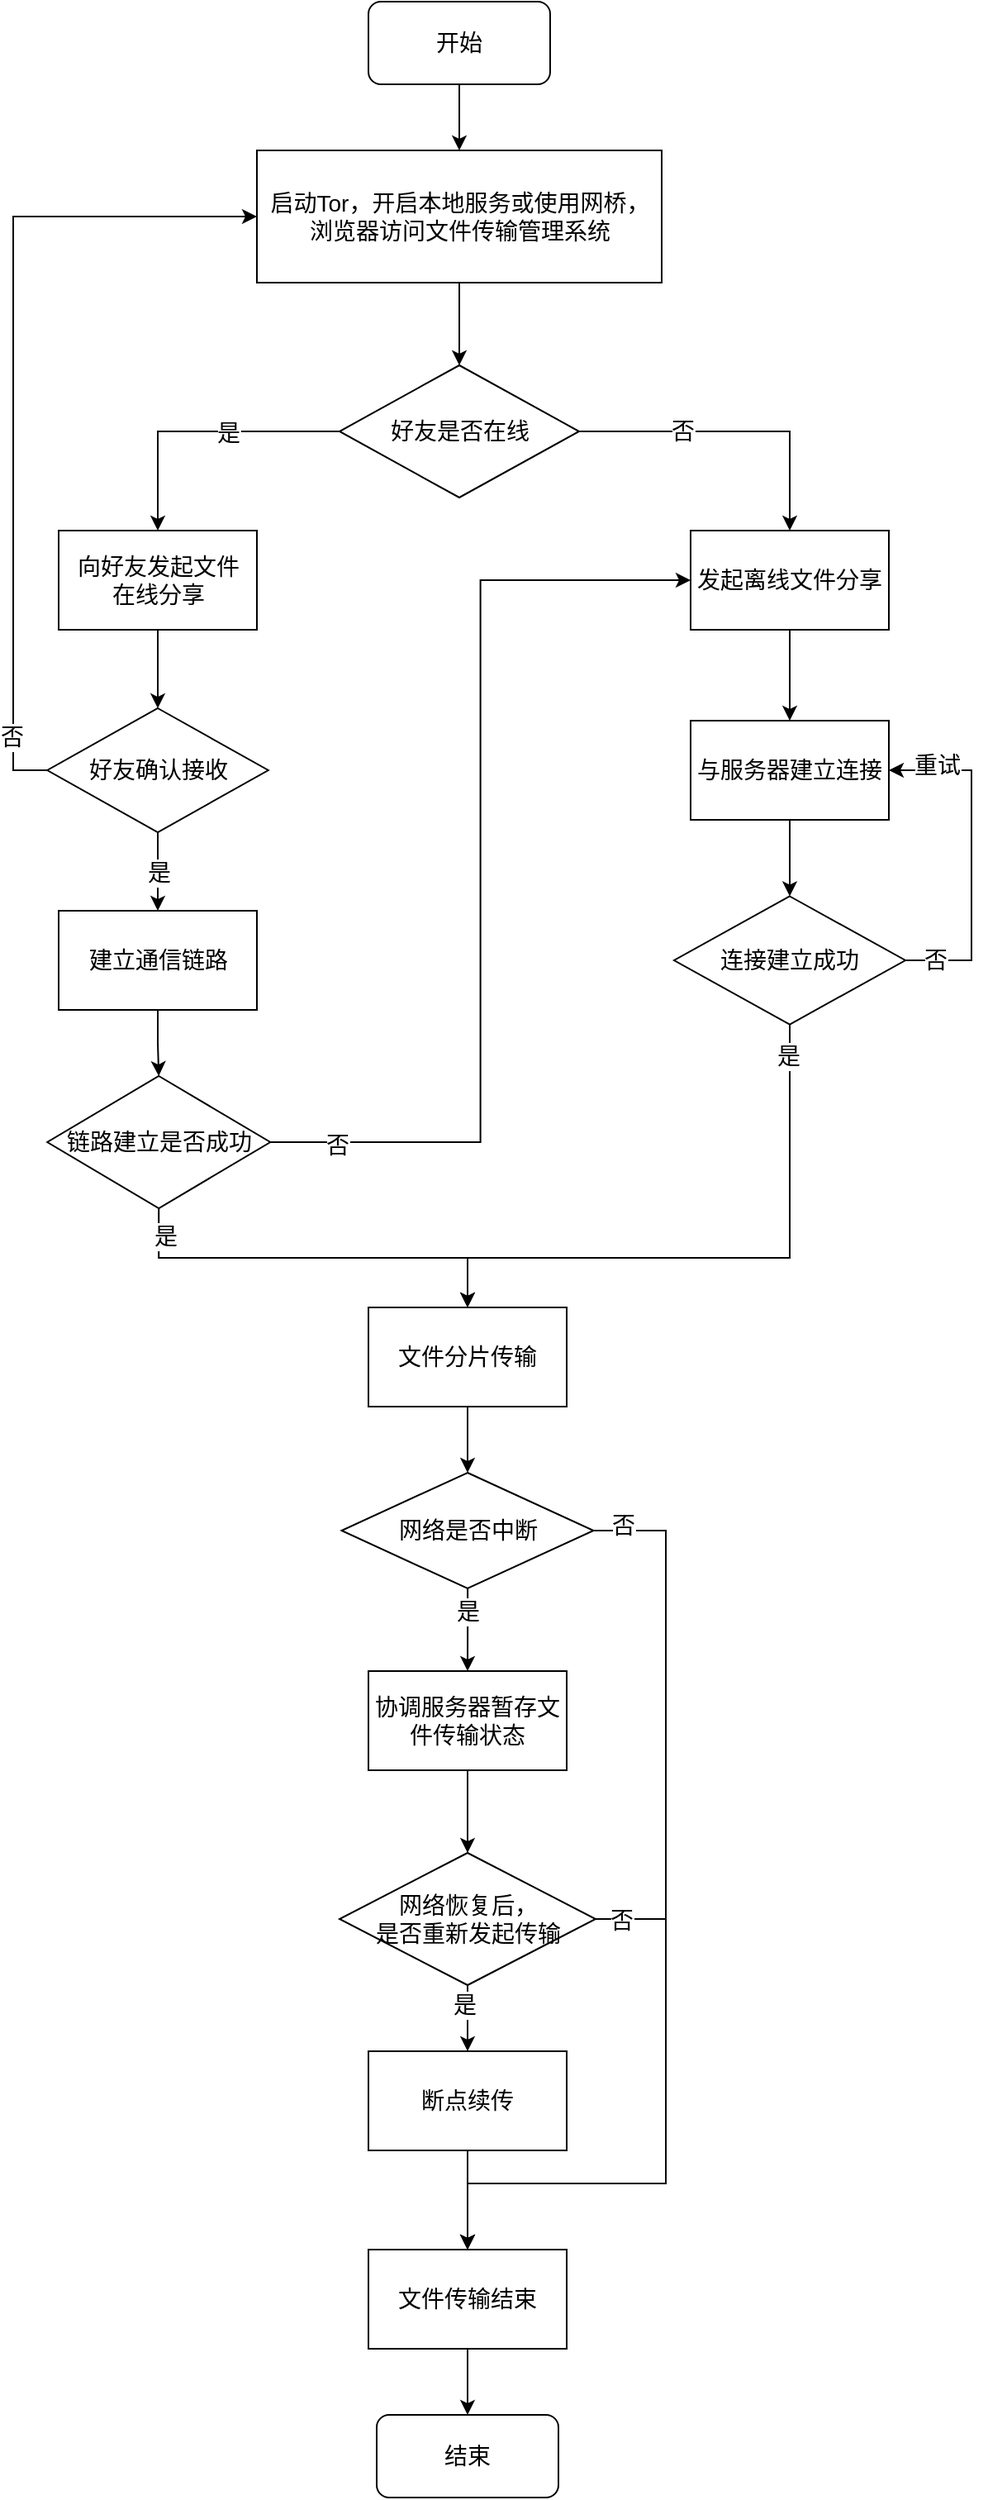<mxfile version="14.5.10" type="github">
  <diagram id="kkxicVWJ4khZdMPzZSkg" name="Page-1">
    <mxGraphModel dx="910" dy="591" grid="1" gridSize="10" guides="1" tooltips="1" connect="1" arrows="1" fold="1" page="1" pageScale="1" pageWidth="1654" pageHeight="2336" math="0" shadow="0">
      <root>
        <mxCell id="0" />
        <mxCell id="1" parent="0" />
        <mxCell id="E08MiePJ2XD23bQXPZum-11" value="" style="edgeStyle=orthogonalEdgeStyle;rounded=0;orthogonalLoop=1;jettySize=auto;html=1;fontSize=14;" edge="1" parent="1" source="E08MiePJ2XD23bQXPZum-1" target="E08MiePJ2XD23bQXPZum-10">
          <mxGeometry relative="1" as="geometry" />
        </mxCell>
        <mxCell id="E08MiePJ2XD23bQXPZum-1" value="开始" style="rounded=1;whiteSpace=wrap;html=1;fontSize=14;" vertex="1" parent="1">
          <mxGeometry x="375" y="80" width="110" height="50" as="geometry" />
        </mxCell>
        <mxCell id="E08MiePJ2XD23bQXPZum-13" value="" style="edgeStyle=orthogonalEdgeStyle;rounded=0;orthogonalLoop=1;jettySize=auto;html=1;fontSize=14;" edge="1" parent="1" source="E08MiePJ2XD23bQXPZum-10" target="E08MiePJ2XD23bQXPZum-12">
          <mxGeometry relative="1" as="geometry" />
        </mxCell>
        <mxCell id="E08MiePJ2XD23bQXPZum-10" value="启动Tor，开启本地服务或使用网桥，&lt;br&gt;浏览器访问文件传输管理系统" style="rounded=0;whiteSpace=wrap;html=1;fontSize=14;" vertex="1" parent="1">
          <mxGeometry x="307.5" y="170" width="245" height="80" as="geometry" />
        </mxCell>
        <mxCell id="E08MiePJ2XD23bQXPZum-15" value="" style="edgeStyle=orthogonalEdgeStyle;rounded=0;orthogonalLoop=1;jettySize=auto;html=1;fontSize=14;" edge="1" parent="1" source="E08MiePJ2XD23bQXPZum-12" target="E08MiePJ2XD23bQXPZum-14">
          <mxGeometry relative="1" as="geometry" />
        </mxCell>
        <mxCell id="E08MiePJ2XD23bQXPZum-16" value="是" style="edgeLabel;html=1;align=center;verticalAlign=middle;resizable=0;points=[];fontSize=14;" vertex="1" connectable="0" parent="E08MiePJ2XD23bQXPZum-15">
          <mxGeometry x="-0.2" y="1" relative="1" as="geometry">
            <mxPoint as="offset" />
          </mxGeometry>
        </mxCell>
        <mxCell id="E08MiePJ2XD23bQXPZum-19" value="" style="edgeStyle=orthogonalEdgeStyle;rounded=0;orthogonalLoop=1;jettySize=auto;html=1;fontSize=14;entryX=0.5;entryY=0;entryDx=0;entryDy=0;" edge="1" parent="1" source="E08MiePJ2XD23bQXPZum-12" target="E08MiePJ2XD23bQXPZum-18">
          <mxGeometry relative="1" as="geometry">
            <Array as="points">
              <mxPoint x="630" y="340" />
            </Array>
          </mxGeometry>
        </mxCell>
        <mxCell id="E08MiePJ2XD23bQXPZum-20" value="否" style="edgeLabel;html=1;align=center;verticalAlign=middle;resizable=0;points=[];fontSize=14;" vertex="1" connectable="0" parent="E08MiePJ2XD23bQXPZum-19">
          <mxGeometry x="-0.678" y="2" relative="1" as="geometry">
            <mxPoint x="32" y="2" as="offset" />
          </mxGeometry>
        </mxCell>
        <mxCell id="E08MiePJ2XD23bQXPZum-12" value="好友是否在线" style="rhombus;whiteSpace=wrap;html=1;rounded=0;fontSize=14;" vertex="1" parent="1">
          <mxGeometry x="357.5" y="300" width="145" height="80" as="geometry" />
        </mxCell>
        <mxCell id="E08MiePJ2XD23bQXPZum-22" value="" style="edgeStyle=orthogonalEdgeStyle;rounded=0;orthogonalLoop=1;jettySize=auto;html=1;fontSize=14;" edge="1" parent="1" source="E08MiePJ2XD23bQXPZum-14" target="E08MiePJ2XD23bQXPZum-21">
          <mxGeometry relative="1" as="geometry" />
        </mxCell>
        <mxCell id="E08MiePJ2XD23bQXPZum-14" value="向好友发起文件&lt;br&gt;在线分享" style="rounded=0;whiteSpace=wrap;html=1;fontSize=14;" vertex="1" parent="1">
          <mxGeometry x="187.5" y="400" width="120" height="60" as="geometry" />
        </mxCell>
        <mxCell id="E08MiePJ2XD23bQXPZum-32" value="" style="edgeStyle=orthogonalEdgeStyle;rounded=0;orthogonalLoop=1;jettySize=auto;html=1;fontSize=14;" edge="1" parent="1" source="E08MiePJ2XD23bQXPZum-18" target="E08MiePJ2XD23bQXPZum-31">
          <mxGeometry relative="1" as="geometry" />
        </mxCell>
        <mxCell id="E08MiePJ2XD23bQXPZum-18" value="发起离线文件分享" style="whiteSpace=wrap;html=1;rounded=0;fontSize=14;" vertex="1" parent="1">
          <mxGeometry x="570" y="400" width="120" height="60" as="geometry" />
        </mxCell>
        <mxCell id="E08MiePJ2XD23bQXPZum-24" value="是" style="edgeStyle=orthogonalEdgeStyle;rounded=0;orthogonalLoop=1;jettySize=auto;html=1;fontSize=14;" edge="1" parent="1" source="E08MiePJ2XD23bQXPZum-21" target="E08MiePJ2XD23bQXPZum-23">
          <mxGeometry relative="1" as="geometry" />
        </mxCell>
        <mxCell id="E08MiePJ2XD23bQXPZum-67" style="edgeStyle=orthogonalEdgeStyle;rounded=0;orthogonalLoop=1;jettySize=auto;html=1;fontSize=14;entryX=0;entryY=0.5;entryDx=0;entryDy=0;" edge="1" parent="1" source="E08MiePJ2XD23bQXPZum-21" target="E08MiePJ2XD23bQXPZum-10">
          <mxGeometry relative="1" as="geometry">
            <mxPoint x="180" y="300" as="targetPoint" />
            <Array as="points">
              <mxPoint x="160" y="545" />
              <mxPoint x="160" y="210" />
            </Array>
          </mxGeometry>
        </mxCell>
        <mxCell id="E08MiePJ2XD23bQXPZum-68" value="否" style="edgeLabel;html=1;align=center;verticalAlign=middle;resizable=0;points=[];fontSize=14;" vertex="1" connectable="0" parent="E08MiePJ2XD23bQXPZum-67">
          <mxGeometry x="-0.839" y="1" relative="1" as="geometry">
            <mxPoint as="offset" />
          </mxGeometry>
        </mxCell>
        <mxCell id="E08MiePJ2XD23bQXPZum-21" value="好友确认接收" style="rhombus;whiteSpace=wrap;html=1;rounded=0;fontSize=14;" vertex="1" parent="1">
          <mxGeometry x="180.63" y="507.5" width="133.75" height="75" as="geometry" />
        </mxCell>
        <mxCell id="E08MiePJ2XD23bQXPZum-26" value="" style="edgeStyle=orthogonalEdgeStyle;rounded=0;orthogonalLoop=1;jettySize=auto;html=1;fontSize=14;" edge="1" parent="1" source="E08MiePJ2XD23bQXPZum-23" target="E08MiePJ2XD23bQXPZum-25">
          <mxGeometry relative="1" as="geometry" />
        </mxCell>
        <mxCell id="E08MiePJ2XD23bQXPZum-23" value="建立通信链路" style="whiteSpace=wrap;html=1;rounded=0;fontSize=14;" vertex="1" parent="1">
          <mxGeometry x="187.5" y="630" width="120" height="60" as="geometry" />
        </mxCell>
        <mxCell id="E08MiePJ2XD23bQXPZum-27" style="edgeStyle=orthogonalEdgeStyle;rounded=0;orthogonalLoop=1;jettySize=auto;html=1;entryX=0;entryY=0.5;entryDx=0;entryDy=0;fontSize=14;" edge="1" parent="1" source="E08MiePJ2XD23bQXPZum-25" target="E08MiePJ2XD23bQXPZum-18">
          <mxGeometry relative="1" as="geometry" />
        </mxCell>
        <mxCell id="E08MiePJ2XD23bQXPZum-28" value="否" style="edgeLabel;html=1;align=center;verticalAlign=middle;resizable=0;points=[];fontSize=14;" vertex="1" connectable="0" parent="E08MiePJ2XD23bQXPZum-27">
          <mxGeometry x="-0.866" y="-2" relative="1" as="geometry">
            <mxPoint as="offset" />
          </mxGeometry>
        </mxCell>
        <mxCell id="E08MiePJ2XD23bQXPZum-45" value="" style="edgeStyle=orthogonalEdgeStyle;rounded=0;orthogonalLoop=1;jettySize=auto;html=1;fontSize=14;entryX=0.5;entryY=0;entryDx=0;entryDy=0;" edge="1" parent="1" source="E08MiePJ2XD23bQXPZum-25" target="E08MiePJ2XD23bQXPZum-29">
          <mxGeometry relative="1" as="geometry">
            <Array as="points">
              <mxPoint x="248" y="840" />
              <mxPoint x="435" y="840" />
            </Array>
          </mxGeometry>
        </mxCell>
        <mxCell id="E08MiePJ2XD23bQXPZum-49" value="是" style="edgeLabel;html=1;align=center;verticalAlign=middle;resizable=0;points=[];fontSize=14;" vertex="1" connectable="0" parent="E08MiePJ2XD23bQXPZum-45">
          <mxGeometry x="-0.865" y="4" relative="1" as="geometry">
            <mxPoint as="offset" />
          </mxGeometry>
        </mxCell>
        <mxCell id="E08MiePJ2XD23bQXPZum-25" value="链路建立是否成功" style="rhombus;whiteSpace=wrap;html=1;rounded=0;fontSize=14;" vertex="1" parent="1">
          <mxGeometry x="180.63" y="730" width="135" height="80" as="geometry" />
        </mxCell>
        <mxCell id="E08MiePJ2XD23bQXPZum-42" value="" style="edgeStyle=orthogonalEdgeStyle;rounded=0;orthogonalLoop=1;jettySize=auto;html=1;fontSize=14;" edge="1" parent="1" source="E08MiePJ2XD23bQXPZum-29" target="E08MiePJ2XD23bQXPZum-41">
          <mxGeometry relative="1" as="geometry">
            <Array as="points">
              <mxPoint x="420" y="970" />
              <mxPoint x="420" y="970" />
            </Array>
          </mxGeometry>
        </mxCell>
        <mxCell id="E08MiePJ2XD23bQXPZum-29" value="文件分片传输" style="whiteSpace=wrap;html=1;rounded=0;fontSize=14;" vertex="1" parent="1">
          <mxGeometry x="375" y="870" width="120" height="60" as="geometry" />
        </mxCell>
        <mxCell id="E08MiePJ2XD23bQXPZum-34" value="" style="edgeStyle=orthogonalEdgeStyle;rounded=0;orthogonalLoop=1;jettySize=auto;html=1;fontSize=14;" edge="1" parent="1" source="E08MiePJ2XD23bQXPZum-31" target="E08MiePJ2XD23bQXPZum-33">
          <mxGeometry relative="1" as="geometry" />
        </mxCell>
        <mxCell id="E08MiePJ2XD23bQXPZum-31" value="与服务器建立连接" style="whiteSpace=wrap;html=1;rounded=0;fontSize=14;" vertex="1" parent="1">
          <mxGeometry x="570" y="515" width="120" height="60" as="geometry" />
        </mxCell>
        <mxCell id="E08MiePJ2XD23bQXPZum-35" style="edgeStyle=orthogonalEdgeStyle;rounded=0;orthogonalLoop=1;jettySize=auto;html=1;entryX=1;entryY=0.5;entryDx=0;entryDy=0;fontSize=14;" edge="1" parent="1" source="E08MiePJ2XD23bQXPZum-33" target="E08MiePJ2XD23bQXPZum-31">
          <mxGeometry relative="1" as="geometry">
            <Array as="points">
              <mxPoint x="740" y="660" />
              <mxPoint x="740" y="545" />
            </Array>
          </mxGeometry>
        </mxCell>
        <mxCell id="E08MiePJ2XD23bQXPZum-36" value="否" style="edgeLabel;html=1;align=center;verticalAlign=middle;resizable=0;points=[];fontSize=14;" vertex="1" connectable="0" parent="E08MiePJ2XD23bQXPZum-35">
          <mxGeometry x="-0.826" relative="1" as="geometry">
            <mxPoint as="offset" />
          </mxGeometry>
        </mxCell>
        <mxCell id="E08MiePJ2XD23bQXPZum-37" value="重试" style="edgeLabel;html=1;align=center;verticalAlign=middle;resizable=0;points=[];fontSize=14;" vertex="1" connectable="0" parent="E08MiePJ2XD23bQXPZum-35">
          <mxGeometry x="0.723" y="-3" relative="1" as="geometry">
            <mxPoint as="offset" />
          </mxGeometry>
        </mxCell>
        <mxCell id="E08MiePJ2XD23bQXPZum-48" style="edgeStyle=orthogonalEdgeStyle;rounded=0;orthogonalLoop=1;jettySize=auto;html=1;entryX=0.5;entryY=0;entryDx=0;entryDy=0;fontSize=14;" edge="1" parent="1" source="E08MiePJ2XD23bQXPZum-33" target="E08MiePJ2XD23bQXPZum-29">
          <mxGeometry relative="1" as="geometry">
            <Array as="points">
              <mxPoint x="630" y="840" />
              <mxPoint x="435" y="840" />
            </Array>
          </mxGeometry>
        </mxCell>
        <mxCell id="E08MiePJ2XD23bQXPZum-50" value="是" style="edgeLabel;html=1;align=center;verticalAlign=middle;resizable=0;points=[];fontSize=14;" vertex="1" connectable="0" parent="E08MiePJ2XD23bQXPZum-48">
          <mxGeometry x="-0.899" y="-1" relative="1" as="geometry">
            <mxPoint as="offset" />
          </mxGeometry>
        </mxCell>
        <mxCell id="E08MiePJ2XD23bQXPZum-33" value="连接建立成功" style="rhombus;whiteSpace=wrap;html=1;rounded=0;fontSize=14;" vertex="1" parent="1">
          <mxGeometry x="560" y="621.25" width="140" height="77.5" as="geometry" />
        </mxCell>
        <mxCell id="E08MiePJ2XD23bQXPZum-44" value="" style="edgeStyle=orthogonalEdgeStyle;rounded=0;orthogonalLoop=1;jettySize=auto;html=1;fontSize=14;entryX=0.5;entryY=0;entryDx=0;entryDy=0;" edge="1" parent="1" source="E08MiePJ2XD23bQXPZum-41" target="E08MiePJ2XD23bQXPZum-43">
          <mxGeometry relative="1" as="geometry">
            <Array as="points">
              <mxPoint x="435" y="1070" />
              <mxPoint x="435" y="1070" />
            </Array>
          </mxGeometry>
        </mxCell>
        <mxCell id="E08MiePJ2XD23bQXPZum-51" value="是" style="edgeLabel;html=1;align=center;verticalAlign=middle;resizable=0;points=[];fontSize=14;" vertex="1" connectable="0" parent="E08MiePJ2XD23bQXPZum-44">
          <mxGeometry x="-0.436" relative="1" as="geometry">
            <mxPoint as="offset" />
          </mxGeometry>
        </mxCell>
        <mxCell id="E08MiePJ2XD23bQXPZum-59" style="edgeStyle=orthogonalEdgeStyle;rounded=0;orthogonalLoop=1;jettySize=auto;html=1;entryX=0.5;entryY=0;entryDx=0;entryDy=0;fontSize=14;" edge="1" parent="1" source="E08MiePJ2XD23bQXPZum-41" target="E08MiePJ2XD23bQXPZum-56">
          <mxGeometry relative="1" as="geometry">
            <Array as="points">
              <mxPoint x="555" y="1005" />
              <mxPoint x="555" y="1400" />
              <mxPoint x="435" y="1400" />
            </Array>
          </mxGeometry>
        </mxCell>
        <mxCell id="E08MiePJ2XD23bQXPZum-60" value="否" style="edgeLabel;html=1;align=center;verticalAlign=middle;resizable=0;points=[];fontSize=14;" vertex="1" connectable="0" parent="E08MiePJ2XD23bQXPZum-59">
          <mxGeometry x="-0.944" y="3" relative="1" as="geometry">
            <mxPoint as="offset" />
          </mxGeometry>
        </mxCell>
        <mxCell id="E08MiePJ2XD23bQXPZum-41" value="网络是否中断" style="rhombus;whiteSpace=wrap;html=1;rounded=0;fontSize=14;" vertex="1" parent="1">
          <mxGeometry x="358.75" y="970" width="152.5" height="70" as="geometry" />
        </mxCell>
        <mxCell id="E08MiePJ2XD23bQXPZum-53" value="" style="edgeStyle=orthogonalEdgeStyle;rounded=0;orthogonalLoop=1;jettySize=auto;html=1;fontSize=14;" edge="1" parent="1" source="E08MiePJ2XD23bQXPZum-43" target="E08MiePJ2XD23bQXPZum-52">
          <mxGeometry relative="1" as="geometry" />
        </mxCell>
        <mxCell id="E08MiePJ2XD23bQXPZum-43" value="协调服务器暂存文件传输状态" style="whiteSpace=wrap;html=1;rounded=0;fontSize=14;" vertex="1" parent="1">
          <mxGeometry x="375" y="1090" width="120" height="60" as="geometry" />
        </mxCell>
        <mxCell id="E08MiePJ2XD23bQXPZum-55" value="" style="edgeStyle=orthogonalEdgeStyle;rounded=0;orthogonalLoop=1;jettySize=auto;html=1;fontSize=14;" edge="1" parent="1" source="E08MiePJ2XD23bQXPZum-52" target="E08MiePJ2XD23bQXPZum-54">
          <mxGeometry relative="1" as="geometry" />
        </mxCell>
        <mxCell id="E08MiePJ2XD23bQXPZum-58" value="是" style="edgeLabel;html=1;align=center;verticalAlign=middle;resizable=0;points=[];fontSize=14;" vertex="1" connectable="0" parent="E08MiePJ2XD23bQXPZum-55">
          <mxGeometry x="-0.4" y="-2" relative="1" as="geometry">
            <mxPoint as="offset" />
          </mxGeometry>
        </mxCell>
        <mxCell id="E08MiePJ2XD23bQXPZum-62" style="edgeStyle=orthogonalEdgeStyle;rounded=0;orthogonalLoop=1;jettySize=auto;html=1;entryX=0.5;entryY=0;entryDx=0;entryDy=0;fontSize=14;" edge="1" parent="1" source="E08MiePJ2XD23bQXPZum-52" target="E08MiePJ2XD23bQXPZum-56">
          <mxGeometry relative="1" as="geometry">
            <Array as="points">
              <mxPoint x="555" y="1240" />
              <mxPoint x="555" y="1400" />
              <mxPoint x="435" y="1400" />
            </Array>
          </mxGeometry>
        </mxCell>
        <mxCell id="E08MiePJ2XD23bQXPZum-63" value="否" style="edgeLabel;html=1;align=center;verticalAlign=middle;resizable=0;points=[];fontSize=14;" vertex="1" connectable="0" parent="E08MiePJ2XD23bQXPZum-62">
          <mxGeometry x="-0.92" y="-1" relative="1" as="geometry">
            <mxPoint x="1" as="offset" />
          </mxGeometry>
        </mxCell>
        <mxCell id="E08MiePJ2XD23bQXPZum-52" value="网络恢复后，&lt;br&gt;是否重新发起传输" style="rhombus;whiteSpace=wrap;html=1;rounded=0;fontSize=14;" vertex="1" parent="1">
          <mxGeometry x="357.5" y="1200" width="155" height="80" as="geometry" />
        </mxCell>
        <mxCell id="E08MiePJ2XD23bQXPZum-57" value="" style="edgeStyle=orthogonalEdgeStyle;rounded=0;orthogonalLoop=1;jettySize=auto;html=1;fontSize=14;" edge="1" parent="1" source="E08MiePJ2XD23bQXPZum-54" target="E08MiePJ2XD23bQXPZum-56">
          <mxGeometry relative="1" as="geometry" />
        </mxCell>
        <mxCell id="E08MiePJ2XD23bQXPZum-54" value="断点续传" style="whiteSpace=wrap;html=1;rounded=0;fontSize=14;" vertex="1" parent="1">
          <mxGeometry x="375" y="1320" width="120" height="60" as="geometry" />
        </mxCell>
        <mxCell id="E08MiePJ2XD23bQXPZum-65" value="" style="edgeStyle=orthogonalEdgeStyle;rounded=0;orthogonalLoop=1;jettySize=auto;html=1;fontSize=14;" edge="1" parent="1" source="E08MiePJ2XD23bQXPZum-56" target="E08MiePJ2XD23bQXPZum-64">
          <mxGeometry relative="1" as="geometry" />
        </mxCell>
        <mxCell id="E08MiePJ2XD23bQXPZum-56" value="文件传输结束" style="whiteSpace=wrap;html=1;rounded=0;fontSize=14;" vertex="1" parent="1">
          <mxGeometry x="375" y="1440" width="120" height="60" as="geometry" />
        </mxCell>
        <mxCell id="E08MiePJ2XD23bQXPZum-64" value="结束" style="rounded=1;whiteSpace=wrap;html=1;fontSize=14;" vertex="1" parent="1">
          <mxGeometry x="380" y="1540" width="110" height="50" as="geometry" />
        </mxCell>
      </root>
    </mxGraphModel>
  </diagram>
</mxfile>
